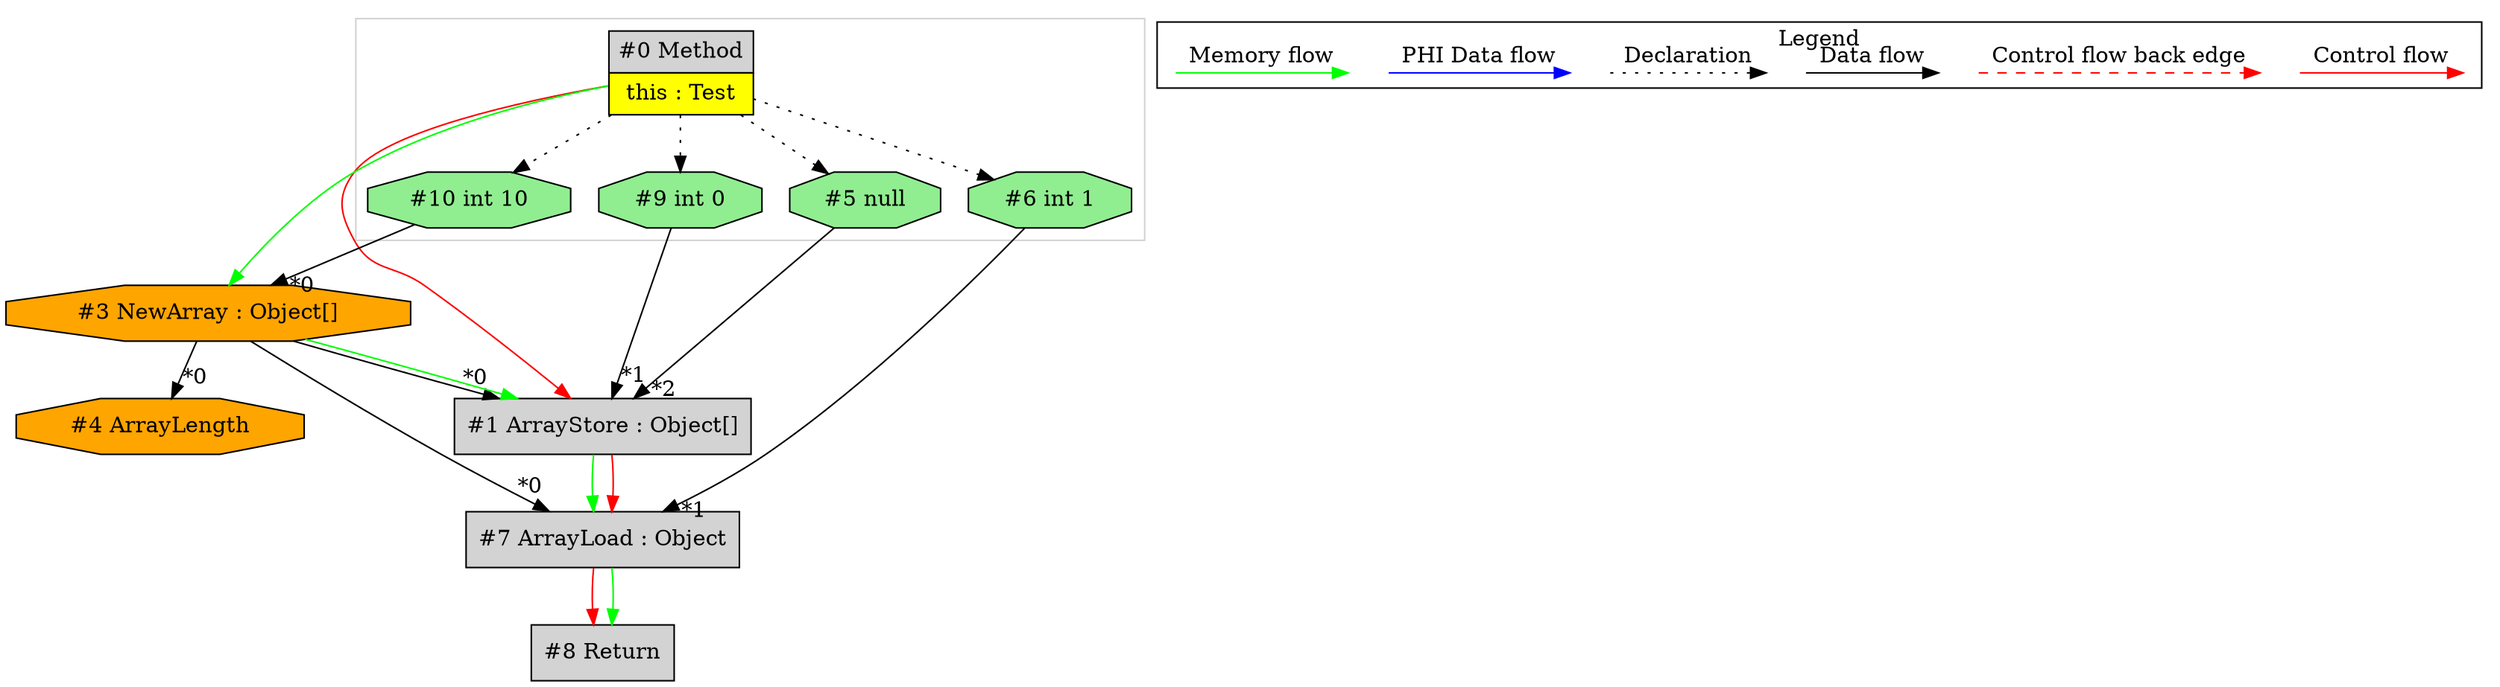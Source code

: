 digraph {
 ordering="in";
 node0[margin="0", label=<<table border="0" cellborder="1" cellspacing="0" cellpadding="5"><tr><td colspan="1">#0 Method</td></tr><tr><td port="prj2" bgcolor="yellow">this : Test</td></tr></table>>,shape=none, fillcolor=lightgrey, style=filled];
 node1[label="#1 ArrayStore : Object[]",shape=box, fillcolor=lightgrey, style=filled];
 node3 -> node1[headlabel="*0", labeldistance=2];
 node9 -> node1[headlabel="*1", labeldistance=2];
 node5 -> node1[headlabel="*2", labeldistance=2];
 node3 -> node1[labeldistance=2, color=green, constraint=false];
 node0 -> node1[labeldistance=2, color=red, fontcolor=red];
 node3[label="#3 NewArray : Object[]",shape=octagon, fillcolor=orange, style=filled];
 node10 -> node3[headlabel="*0", labeldistance=2];
 node0 -> node3[labeldistance=2, color=green, constraint=false];
 node10[label="#10 int 10",shape=octagon, fillcolor=lightgreen, style=filled];
 node0 -> node10[style=dotted];
 node7[label="#7 ArrayLoad : Object",shape=box, fillcolor=lightgrey, style=filled];
 node3 -> node7[headlabel="*0", labeldistance=2];
 node6 -> node7[headlabel="*1", labeldistance=2];
 node1 -> node7[labeldistance=2, color=green, constraint=false];
 node1 -> node7[labeldistance=2, color=red, fontcolor=red];
 node6[label="#6 int 1",shape=octagon, fillcolor=lightgreen, style=filled];
 node0 -> node6[style=dotted];
 node8[label="#8 Return",shape=box, fillcolor=lightgrey, style=filled];
 node7 -> node8[labeldistance=2, color=red, fontcolor=red];
 node7 -> node8[labeldistance=2, color=green, constraint=false];
 node4[label="#4 ArrayLength",shape=octagon, fillcolor=orange, style=filled];
 node3 -> node4[headlabel="*0", labeldistance=2];
 node5[label="#5 null",shape=octagon, fillcolor=lightgreen, style=filled];
 node0 -> node5[style=dotted];
 node9[label="#9 int 0",shape=octagon, fillcolor=lightgreen, style=filled];
 node0 -> node9[style=dotted];
 subgraph cluster_0 {
  color=lightgray;
  node0;
  node5;
  node6;
  node9;
  node10;
 }
 subgraph cluster_000 {
  label = "Legend";
  node [shape=point]
  {
   rank=same;
   c0 [style = invis];
   c1 [style = invis];
   c2 [style = invis];
   c3 [style = invis];
   d0 [style = invis];
   d1 [style = invis];
   d2 [style = invis];
   d3 [style = invis];
   d4 [style = invis];
   d5 [style = invis];
   d6 [style = invis];
   d7 [style = invis];
  }
  c0 -> c1 [label="Control flow", style=solid, color=red]
  c2 -> c3 [label="Control flow back edge", style=dashed, color=red]
  d0 -> d1 [label="Data flow"]
  d2 -> d3 [label="Declaration", style=dotted]
  d4 -> d5 [label="PHI Data flow", color=blue]
  d6 -> d7 [label="Memory flow", color=green]
 }

}
